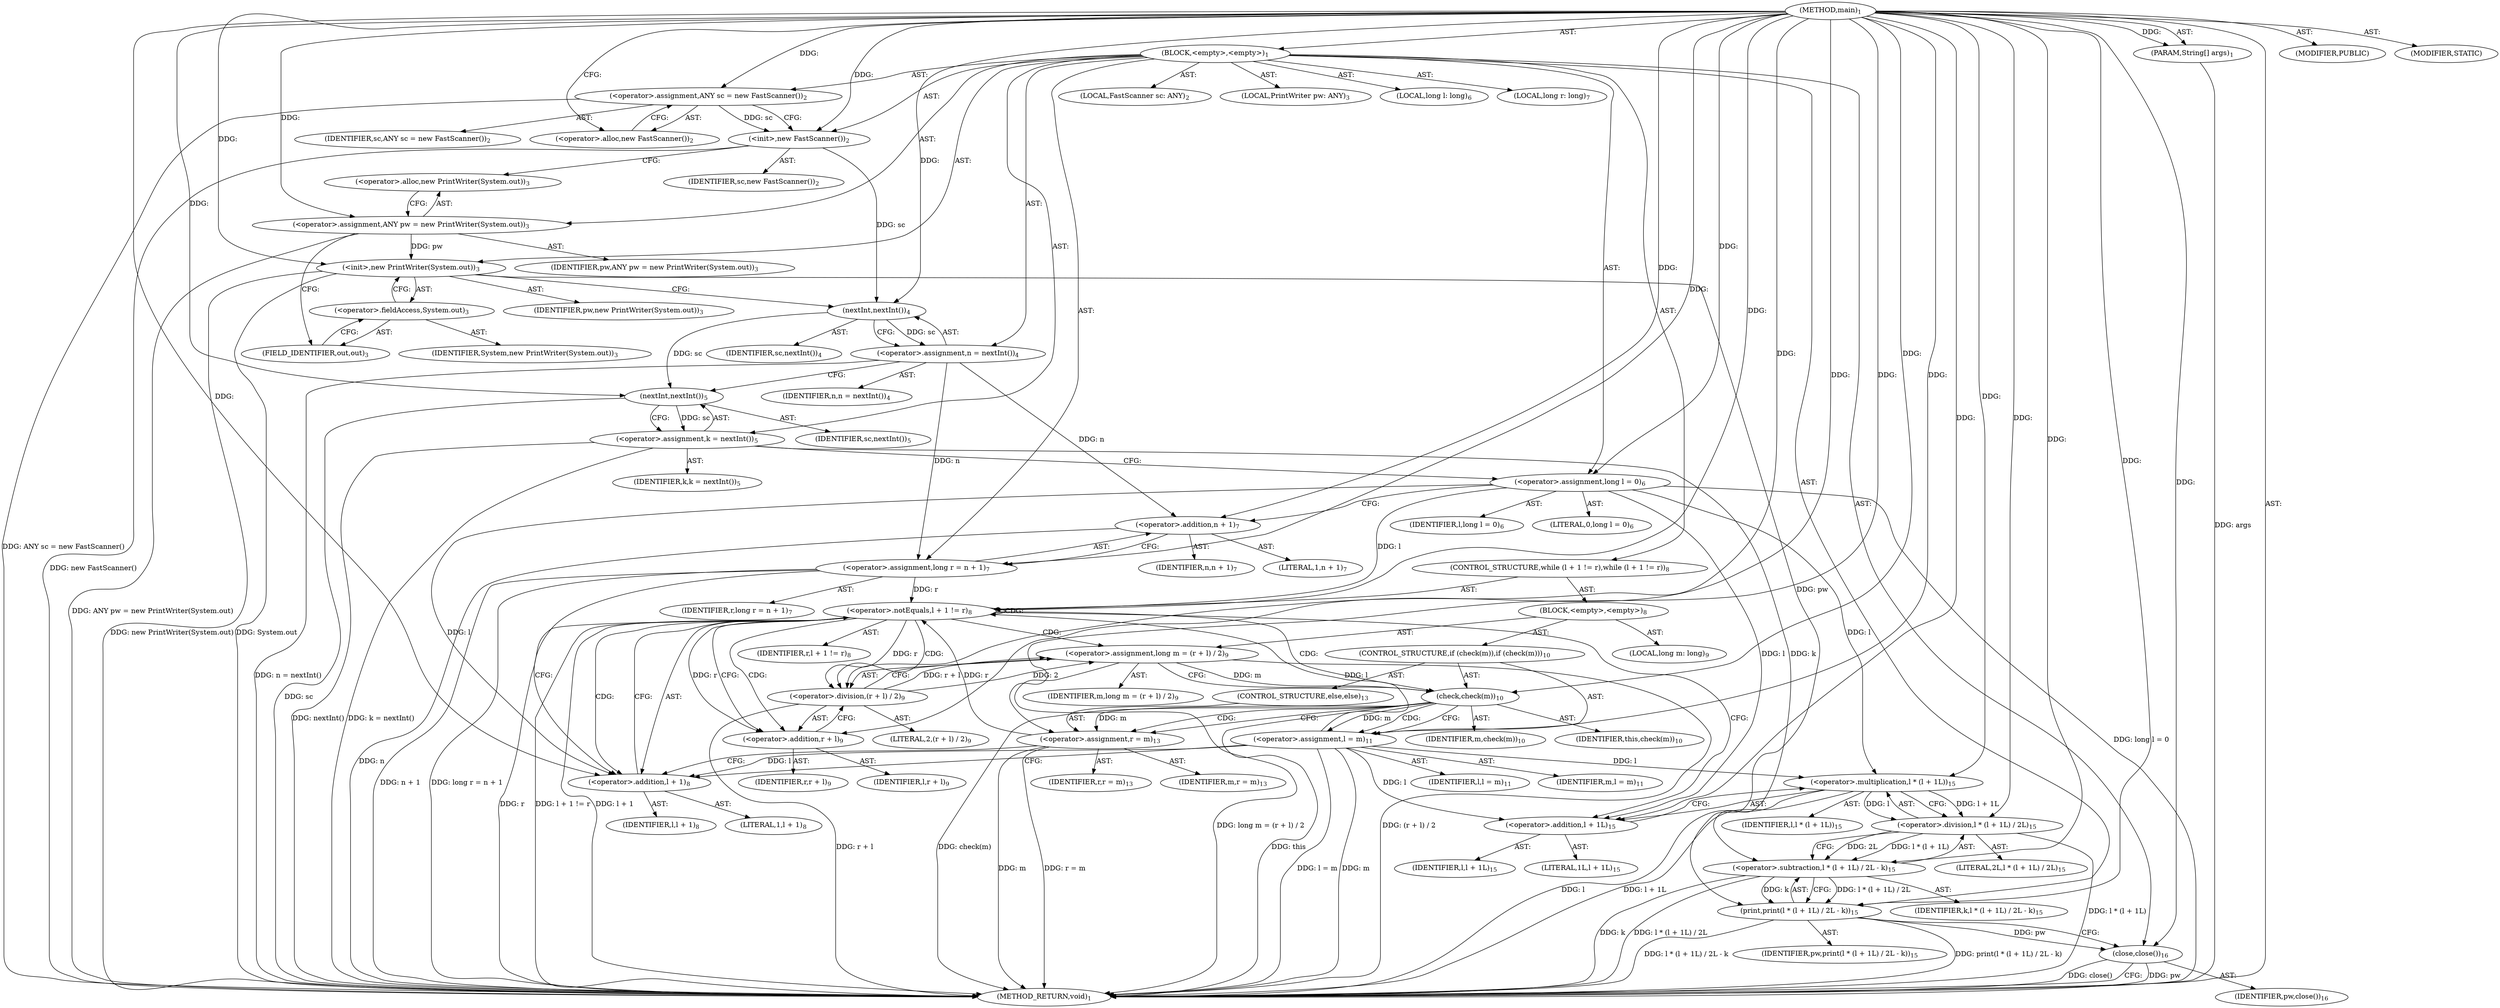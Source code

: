 digraph "main" {  
"21" [label = <(METHOD,main)<SUB>1</SUB>> ]
"22" [label = <(PARAM,String[] args)<SUB>1</SUB>> ]
"23" [label = <(BLOCK,&lt;empty&gt;,&lt;empty&gt;)<SUB>1</SUB>> ]
"4" [label = <(LOCAL,FastScanner sc: ANY)<SUB>2</SUB>> ]
"24" [label = <(&lt;operator&gt;.assignment,ANY sc = new FastScanner())<SUB>2</SUB>> ]
"25" [label = <(IDENTIFIER,sc,ANY sc = new FastScanner())<SUB>2</SUB>> ]
"26" [label = <(&lt;operator&gt;.alloc,new FastScanner())<SUB>2</SUB>> ]
"27" [label = <(&lt;init&gt;,new FastScanner())<SUB>2</SUB>> ]
"3" [label = <(IDENTIFIER,sc,new FastScanner())<SUB>2</SUB>> ]
"6" [label = <(LOCAL,PrintWriter pw: ANY)<SUB>3</SUB>> ]
"28" [label = <(&lt;operator&gt;.assignment,ANY pw = new PrintWriter(System.out))<SUB>3</SUB>> ]
"29" [label = <(IDENTIFIER,pw,ANY pw = new PrintWriter(System.out))<SUB>3</SUB>> ]
"30" [label = <(&lt;operator&gt;.alloc,new PrintWriter(System.out))<SUB>3</SUB>> ]
"31" [label = <(&lt;init&gt;,new PrintWriter(System.out))<SUB>3</SUB>> ]
"5" [label = <(IDENTIFIER,pw,new PrintWriter(System.out))<SUB>3</SUB>> ]
"32" [label = <(&lt;operator&gt;.fieldAccess,System.out)<SUB>3</SUB>> ]
"33" [label = <(IDENTIFIER,System,new PrintWriter(System.out))<SUB>3</SUB>> ]
"34" [label = <(FIELD_IDENTIFIER,out,out)<SUB>3</SUB>> ]
"35" [label = <(&lt;operator&gt;.assignment,n = nextInt())<SUB>4</SUB>> ]
"36" [label = <(IDENTIFIER,n,n = nextInt())<SUB>4</SUB>> ]
"37" [label = <(nextInt,nextInt())<SUB>4</SUB>> ]
"38" [label = <(IDENTIFIER,sc,nextInt())<SUB>4</SUB>> ]
"39" [label = <(&lt;operator&gt;.assignment,k = nextInt())<SUB>5</SUB>> ]
"40" [label = <(IDENTIFIER,k,k = nextInt())<SUB>5</SUB>> ]
"41" [label = <(nextInt,nextInt())<SUB>5</SUB>> ]
"42" [label = <(IDENTIFIER,sc,nextInt())<SUB>5</SUB>> ]
"43" [label = <(LOCAL,long l: long)<SUB>6</SUB>> ]
"44" [label = <(&lt;operator&gt;.assignment,long l = 0)<SUB>6</SUB>> ]
"45" [label = <(IDENTIFIER,l,long l = 0)<SUB>6</SUB>> ]
"46" [label = <(LITERAL,0,long l = 0)<SUB>6</SUB>> ]
"47" [label = <(LOCAL,long r: long)<SUB>7</SUB>> ]
"48" [label = <(&lt;operator&gt;.assignment,long r = n + 1)<SUB>7</SUB>> ]
"49" [label = <(IDENTIFIER,r,long r = n + 1)<SUB>7</SUB>> ]
"50" [label = <(&lt;operator&gt;.addition,n + 1)<SUB>7</SUB>> ]
"51" [label = <(IDENTIFIER,n,n + 1)<SUB>7</SUB>> ]
"52" [label = <(LITERAL,1,n + 1)<SUB>7</SUB>> ]
"53" [label = <(CONTROL_STRUCTURE,while (l + 1 != r),while (l + 1 != r))<SUB>8</SUB>> ]
"54" [label = <(&lt;operator&gt;.notEquals,l + 1 != r)<SUB>8</SUB>> ]
"55" [label = <(&lt;operator&gt;.addition,l + 1)<SUB>8</SUB>> ]
"56" [label = <(IDENTIFIER,l,l + 1)<SUB>8</SUB>> ]
"57" [label = <(LITERAL,1,l + 1)<SUB>8</SUB>> ]
"58" [label = <(IDENTIFIER,r,l + 1 != r)<SUB>8</SUB>> ]
"59" [label = <(BLOCK,&lt;empty&gt;,&lt;empty&gt;)<SUB>8</SUB>> ]
"60" [label = <(LOCAL,long m: long)<SUB>9</SUB>> ]
"61" [label = <(&lt;operator&gt;.assignment,long m = (r + l) / 2)<SUB>9</SUB>> ]
"62" [label = <(IDENTIFIER,m,long m = (r + l) / 2)<SUB>9</SUB>> ]
"63" [label = <(&lt;operator&gt;.division,(r + l) / 2)<SUB>9</SUB>> ]
"64" [label = <(&lt;operator&gt;.addition,r + l)<SUB>9</SUB>> ]
"65" [label = <(IDENTIFIER,r,r + l)<SUB>9</SUB>> ]
"66" [label = <(IDENTIFIER,l,r + l)<SUB>9</SUB>> ]
"67" [label = <(LITERAL,2,(r + l) / 2)<SUB>9</SUB>> ]
"68" [label = <(CONTROL_STRUCTURE,if (check(m)),if (check(m)))<SUB>10</SUB>> ]
"69" [label = <(check,check(m))<SUB>10</SUB>> ]
"70" [label = <(IDENTIFIER,this,check(m))<SUB>10</SUB>> ]
"71" [label = <(IDENTIFIER,m,check(m))<SUB>10</SUB>> ]
"72" [label = <(&lt;operator&gt;.assignment,l = m)<SUB>11</SUB>> ]
"73" [label = <(IDENTIFIER,l,l = m)<SUB>11</SUB>> ]
"74" [label = <(IDENTIFIER,m,l = m)<SUB>11</SUB>> ]
"75" [label = <(CONTROL_STRUCTURE,else,else)<SUB>13</SUB>> ]
"76" [label = <(&lt;operator&gt;.assignment,r = m)<SUB>13</SUB>> ]
"77" [label = <(IDENTIFIER,r,r = m)<SUB>13</SUB>> ]
"78" [label = <(IDENTIFIER,m,r = m)<SUB>13</SUB>> ]
"79" [label = <(print,print(l * (l + 1L) / 2L - k))<SUB>15</SUB>> ]
"80" [label = <(IDENTIFIER,pw,print(l * (l + 1L) / 2L - k))<SUB>15</SUB>> ]
"81" [label = <(&lt;operator&gt;.subtraction,l * (l + 1L) / 2L - k)<SUB>15</SUB>> ]
"82" [label = <(&lt;operator&gt;.division,l * (l + 1L) / 2L)<SUB>15</SUB>> ]
"83" [label = <(&lt;operator&gt;.multiplication,l * (l + 1L))<SUB>15</SUB>> ]
"84" [label = <(IDENTIFIER,l,l * (l + 1L))<SUB>15</SUB>> ]
"85" [label = <(&lt;operator&gt;.addition,l + 1L)<SUB>15</SUB>> ]
"86" [label = <(IDENTIFIER,l,l + 1L)<SUB>15</SUB>> ]
"87" [label = <(LITERAL,1L,l + 1L)<SUB>15</SUB>> ]
"88" [label = <(LITERAL,2L,l * (l + 1L) / 2L)<SUB>15</SUB>> ]
"89" [label = <(IDENTIFIER,k,l * (l + 1L) / 2L - k)<SUB>15</SUB>> ]
"90" [label = <(close,close())<SUB>16</SUB>> ]
"91" [label = <(IDENTIFIER,pw,close())<SUB>16</SUB>> ]
"92" [label = <(MODIFIER,PUBLIC)> ]
"93" [label = <(MODIFIER,STATIC)> ]
"94" [label = <(METHOD_RETURN,void)<SUB>1</SUB>> ]
  "21" -> "22"  [ label = "AST: "] 
  "21" -> "23"  [ label = "AST: "] 
  "21" -> "92"  [ label = "AST: "] 
  "21" -> "93"  [ label = "AST: "] 
  "21" -> "94"  [ label = "AST: "] 
  "23" -> "4"  [ label = "AST: "] 
  "23" -> "24"  [ label = "AST: "] 
  "23" -> "27"  [ label = "AST: "] 
  "23" -> "6"  [ label = "AST: "] 
  "23" -> "28"  [ label = "AST: "] 
  "23" -> "31"  [ label = "AST: "] 
  "23" -> "35"  [ label = "AST: "] 
  "23" -> "39"  [ label = "AST: "] 
  "23" -> "43"  [ label = "AST: "] 
  "23" -> "44"  [ label = "AST: "] 
  "23" -> "47"  [ label = "AST: "] 
  "23" -> "48"  [ label = "AST: "] 
  "23" -> "53"  [ label = "AST: "] 
  "23" -> "79"  [ label = "AST: "] 
  "23" -> "90"  [ label = "AST: "] 
  "24" -> "25"  [ label = "AST: "] 
  "24" -> "26"  [ label = "AST: "] 
  "27" -> "3"  [ label = "AST: "] 
  "28" -> "29"  [ label = "AST: "] 
  "28" -> "30"  [ label = "AST: "] 
  "31" -> "5"  [ label = "AST: "] 
  "31" -> "32"  [ label = "AST: "] 
  "32" -> "33"  [ label = "AST: "] 
  "32" -> "34"  [ label = "AST: "] 
  "35" -> "36"  [ label = "AST: "] 
  "35" -> "37"  [ label = "AST: "] 
  "37" -> "38"  [ label = "AST: "] 
  "39" -> "40"  [ label = "AST: "] 
  "39" -> "41"  [ label = "AST: "] 
  "41" -> "42"  [ label = "AST: "] 
  "44" -> "45"  [ label = "AST: "] 
  "44" -> "46"  [ label = "AST: "] 
  "48" -> "49"  [ label = "AST: "] 
  "48" -> "50"  [ label = "AST: "] 
  "50" -> "51"  [ label = "AST: "] 
  "50" -> "52"  [ label = "AST: "] 
  "53" -> "54"  [ label = "AST: "] 
  "53" -> "59"  [ label = "AST: "] 
  "54" -> "55"  [ label = "AST: "] 
  "54" -> "58"  [ label = "AST: "] 
  "55" -> "56"  [ label = "AST: "] 
  "55" -> "57"  [ label = "AST: "] 
  "59" -> "60"  [ label = "AST: "] 
  "59" -> "61"  [ label = "AST: "] 
  "59" -> "68"  [ label = "AST: "] 
  "61" -> "62"  [ label = "AST: "] 
  "61" -> "63"  [ label = "AST: "] 
  "63" -> "64"  [ label = "AST: "] 
  "63" -> "67"  [ label = "AST: "] 
  "64" -> "65"  [ label = "AST: "] 
  "64" -> "66"  [ label = "AST: "] 
  "68" -> "69"  [ label = "AST: "] 
  "68" -> "72"  [ label = "AST: "] 
  "68" -> "75"  [ label = "AST: "] 
  "69" -> "70"  [ label = "AST: "] 
  "69" -> "71"  [ label = "AST: "] 
  "72" -> "73"  [ label = "AST: "] 
  "72" -> "74"  [ label = "AST: "] 
  "75" -> "76"  [ label = "AST: "] 
  "76" -> "77"  [ label = "AST: "] 
  "76" -> "78"  [ label = "AST: "] 
  "79" -> "80"  [ label = "AST: "] 
  "79" -> "81"  [ label = "AST: "] 
  "81" -> "82"  [ label = "AST: "] 
  "81" -> "89"  [ label = "AST: "] 
  "82" -> "83"  [ label = "AST: "] 
  "82" -> "88"  [ label = "AST: "] 
  "83" -> "84"  [ label = "AST: "] 
  "83" -> "85"  [ label = "AST: "] 
  "85" -> "86"  [ label = "AST: "] 
  "85" -> "87"  [ label = "AST: "] 
  "90" -> "91"  [ label = "AST: "] 
  "24" -> "27"  [ label = "CFG: "] 
  "27" -> "30"  [ label = "CFG: "] 
  "28" -> "34"  [ label = "CFG: "] 
  "31" -> "37"  [ label = "CFG: "] 
  "35" -> "41"  [ label = "CFG: "] 
  "39" -> "44"  [ label = "CFG: "] 
  "44" -> "50"  [ label = "CFG: "] 
  "48" -> "55"  [ label = "CFG: "] 
  "79" -> "90"  [ label = "CFG: "] 
  "90" -> "94"  [ label = "CFG: "] 
  "26" -> "24"  [ label = "CFG: "] 
  "30" -> "28"  [ label = "CFG: "] 
  "32" -> "31"  [ label = "CFG: "] 
  "37" -> "35"  [ label = "CFG: "] 
  "41" -> "39"  [ label = "CFG: "] 
  "50" -> "48"  [ label = "CFG: "] 
  "54" -> "64"  [ label = "CFG: "] 
  "54" -> "85"  [ label = "CFG: "] 
  "81" -> "79"  [ label = "CFG: "] 
  "34" -> "32"  [ label = "CFG: "] 
  "55" -> "54"  [ label = "CFG: "] 
  "61" -> "69"  [ label = "CFG: "] 
  "82" -> "81"  [ label = "CFG: "] 
  "63" -> "61"  [ label = "CFG: "] 
  "69" -> "72"  [ label = "CFG: "] 
  "69" -> "76"  [ label = "CFG: "] 
  "72" -> "55"  [ label = "CFG: "] 
  "83" -> "82"  [ label = "CFG: "] 
  "64" -> "63"  [ label = "CFG: "] 
  "76" -> "55"  [ label = "CFG: "] 
  "85" -> "83"  [ label = "CFG: "] 
  "21" -> "26"  [ label = "CFG: "] 
  "22" -> "94"  [ label = "DDG: args"] 
  "24" -> "94"  [ label = "DDG: ANY sc = new FastScanner()"] 
  "27" -> "94"  [ label = "DDG: new FastScanner()"] 
  "28" -> "94"  [ label = "DDG: ANY pw = new PrintWriter(System.out)"] 
  "31" -> "94"  [ label = "DDG: System.out"] 
  "31" -> "94"  [ label = "DDG: new PrintWriter(System.out)"] 
  "35" -> "94"  [ label = "DDG: n = nextInt()"] 
  "41" -> "94"  [ label = "DDG: sc"] 
  "39" -> "94"  [ label = "DDG: nextInt()"] 
  "39" -> "94"  [ label = "DDG: k = nextInt()"] 
  "44" -> "94"  [ label = "DDG: long l = 0"] 
  "50" -> "94"  [ label = "DDG: n"] 
  "48" -> "94"  [ label = "DDG: n + 1"] 
  "48" -> "94"  [ label = "DDG: long r = n + 1"] 
  "54" -> "94"  [ label = "DDG: l + 1"] 
  "54" -> "94"  [ label = "DDG: r"] 
  "54" -> "94"  [ label = "DDG: l + 1 != r"] 
  "83" -> "94"  [ label = "DDG: l"] 
  "83" -> "94"  [ label = "DDG: l + 1L"] 
  "82" -> "94"  [ label = "DDG: l * (l + 1L)"] 
  "81" -> "94"  [ label = "DDG: l * (l + 1L) / 2L"] 
  "81" -> "94"  [ label = "DDG: k"] 
  "79" -> "94"  [ label = "DDG: l * (l + 1L) / 2L - k"] 
  "79" -> "94"  [ label = "DDG: print(l * (l + 1L) / 2L - k)"] 
  "90" -> "94"  [ label = "DDG: pw"] 
  "90" -> "94"  [ label = "DDG: close()"] 
  "63" -> "94"  [ label = "DDG: r + l"] 
  "61" -> "94"  [ label = "DDG: (r + l) / 2"] 
  "61" -> "94"  [ label = "DDG: long m = (r + l) / 2"] 
  "69" -> "94"  [ label = "DDG: check(m)"] 
  "76" -> "94"  [ label = "DDG: m"] 
  "76" -> "94"  [ label = "DDG: r = m"] 
  "72" -> "94"  [ label = "DDG: m"] 
  "72" -> "94"  [ label = "DDG: l = m"] 
  "69" -> "94"  [ label = "DDG: this"] 
  "21" -> "22"  [ label = "DDG: "] 
  "21" -> "24"  [ label = "DDG: "] 
  "21" -> "28"  [ label = "DDG: "] 
  "37" -> "35"  [ label = "DDG: sc"] 
  "41" -> "39"  [ label = "DDG: sc"] 
  "21" -> "44"  [ label = "DDG: "] 
  "35" -> "48"  [ label = "DDG: n"] 
  "21" -> "48"  [ label = "DDG: "] 
  "24" -> "27"  [ label = "DDG: sc"] 
  "21" -> "27"  [ label = "DDG: "] 
  "28" -> "31"  [ label = "DDG: pw"] 
  "21" -> "31"  [ label = "DDG: "] 
  "31" -> "79"  [ label = "DDG: pw"] 
  "21" -> "79"  [ label = "DDG: "] 
  "81" -> "79"  [ label = "DDG: l * (l + 1L) / 2L"] 
  "81" -> "79"  [ label = "DDG: k"] 
  "79" -> "90"  [ label = "DDG: pw"] 
  "21" -> "90"  [ label = "DDG: "] 
  "27" -> "37"  [ label = "DDG: sc"] 
  "21" -> "37"  [ label = "DDG: "] 
  "37" -> "41"  [ label = "DDG: sc"] 
  "21" -> "41"  [ label = "DDG: "] 
  "35" -> "50"  [ label = "DDG: n"] 
  "21" -> "50"  [ label = "DDG: "] 
  "44" -> "54"  [ label = "DDG: l"] 
  "72" -> "54"  [ label = "DDG: l"] 
  "21" -> "54"  [ label = "DDG: "] 
  "48" -> "54"  [ label = "DDG: r"] 
  "76" -> "54"  [ label = "DDG: r"] 
  "63" -> "61"  [ label = "DDG: r + l"] 
  "63" -> "61"  [ label = "DDG: 2"] 
  "82" -> "81"  [ label = "DDG: l * (l + 1L)"] 
  "82" -> "81"  [ label = "DDG: 2L"] 
  "39" -> "81"  [ label = "DDG: k"] 
  "21" -> "81"  [ label = "DDG: "] 
  "44" -> "55"  [ label = "DDG: l"] 
  "72" -> "55"  [ label = "DDG: l"] 
  "21" -> "55"  [ label = "DDG: "] 
  "69" -> "72"  [ label = "DDG: m"] 
  "21" -> "72"  [ label = "DDG: "] 
  "83" -> "82"  [ label = "DDG: l"] 
  "83" -> "82"  [ label = "DDG: l + 1L"] 
  "21" -> "82"  [ label = "DDG: "] 
  "54" -> "63"  [ label = "DDG: r"] 
  "21" -> "63"  [ label = "DDG: "] 
  "21" -> "69"  [ label = "DDG: "] 
  "61" -> "69"  [ label = "DDG: m"] 
  "69" -> "76"  [ label = "DDG: m"] 
  "21" -> "76"  [ label = "DDG: "] 
  "21" -> "83"  [ label = "DDG: "] 
  "44" -> "83"  [ label = "DDG: l"] 
  "72" -> "83"  [ label = "DDG: l"] 
  "54" -> "64"  [ label = "DDG: r"] 
  "21" -> "64"  [ label = "DDG: "] 
  "21" -> "85"  [ label = "DDG: "] 
  "44" -> "85"  [ label = "DDG: l"] 
  "72" -> "85"  [ label = "DDG: l"] 
  "54" -> "61"  [ label = "CDG: "] 
  "54" -> "64"  [ label = "CDG: "] 
  "54" -> "55"  [ label = "CDG: "] 
  "54" -> "69"  [ label = "CDG: "] 
  "54" -> "54"  [ label = "CDG: "] 
  "54" -> "63"  [ label = "CDG: "] 
  "69" -> "76"  [ label = "CDG: "] 
  "69" -> "72"  [ label = "CDG: "] 
}
